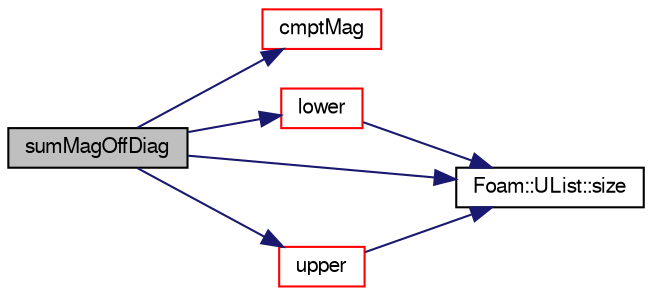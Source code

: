 digraph "sumMagOffDiag"
{
  bgcolor="transparent";
  edge [fontname="FreeSans",fontsize="10",labelfontname="FreeSans",labelfontsize="10"];
  node [fontname="FreeSans",fontsize="10",shape=record];
  rankdir="LR";
  Node962 [label="sumMagOffDiag",height=0.2,width=0.4,color="black", fillcolor="grey75", style="filled", fontcolor="black"];
  Node962 -> Node963 [color="midnightblue",fontsize="10",style="solid",fontname="FreeSans"];
  Node963 [label="cmptMag",height=0.2,width=0.4,color="red",URL="$a12539.html#a9180528922650a6b9a3b302e27e621b9"];
  Node962 -> Node1003 [color="midnightblue",fontsize="10",style="solid",fontname="FreeSans"];
  Node1003 [label="lower",height=0.2,width=0.4,color="red",URL="$a26790.html#aed8d4c3b9386a81ed7ff9f44cb736255"];
  Node1003 -> Node1006 [color="midnightblue",fontsize="10",style="solid",fontname="FreeSans"];
  Node1006 [label="Foam::UList::size",height=0.2,width=0.4,color="black",URL="$a25698.html#a47b3bf30da1eb3ab8076b5fbe00e0494",tooltip="Return the number of elements in the UList. "];
  Node962 -> Node1006 [color="midnightblue",fontsize="10",style="solid",fontname="FreeSans"];
  Node962 -> Node1007 [color="midnightblue",fontsize="10",style="solid",fontname="FreeSans"];
  Node1007 [label="upper",height=0.2,width=0.4,color="red",URL="$a26790.html#a53e005fd695b53bc8dd07c670f533b39"];
  Node1007 -> Node1006 [color="midnightblue",fontsize="10",style="solid",fontname="FreeSans"];
}
